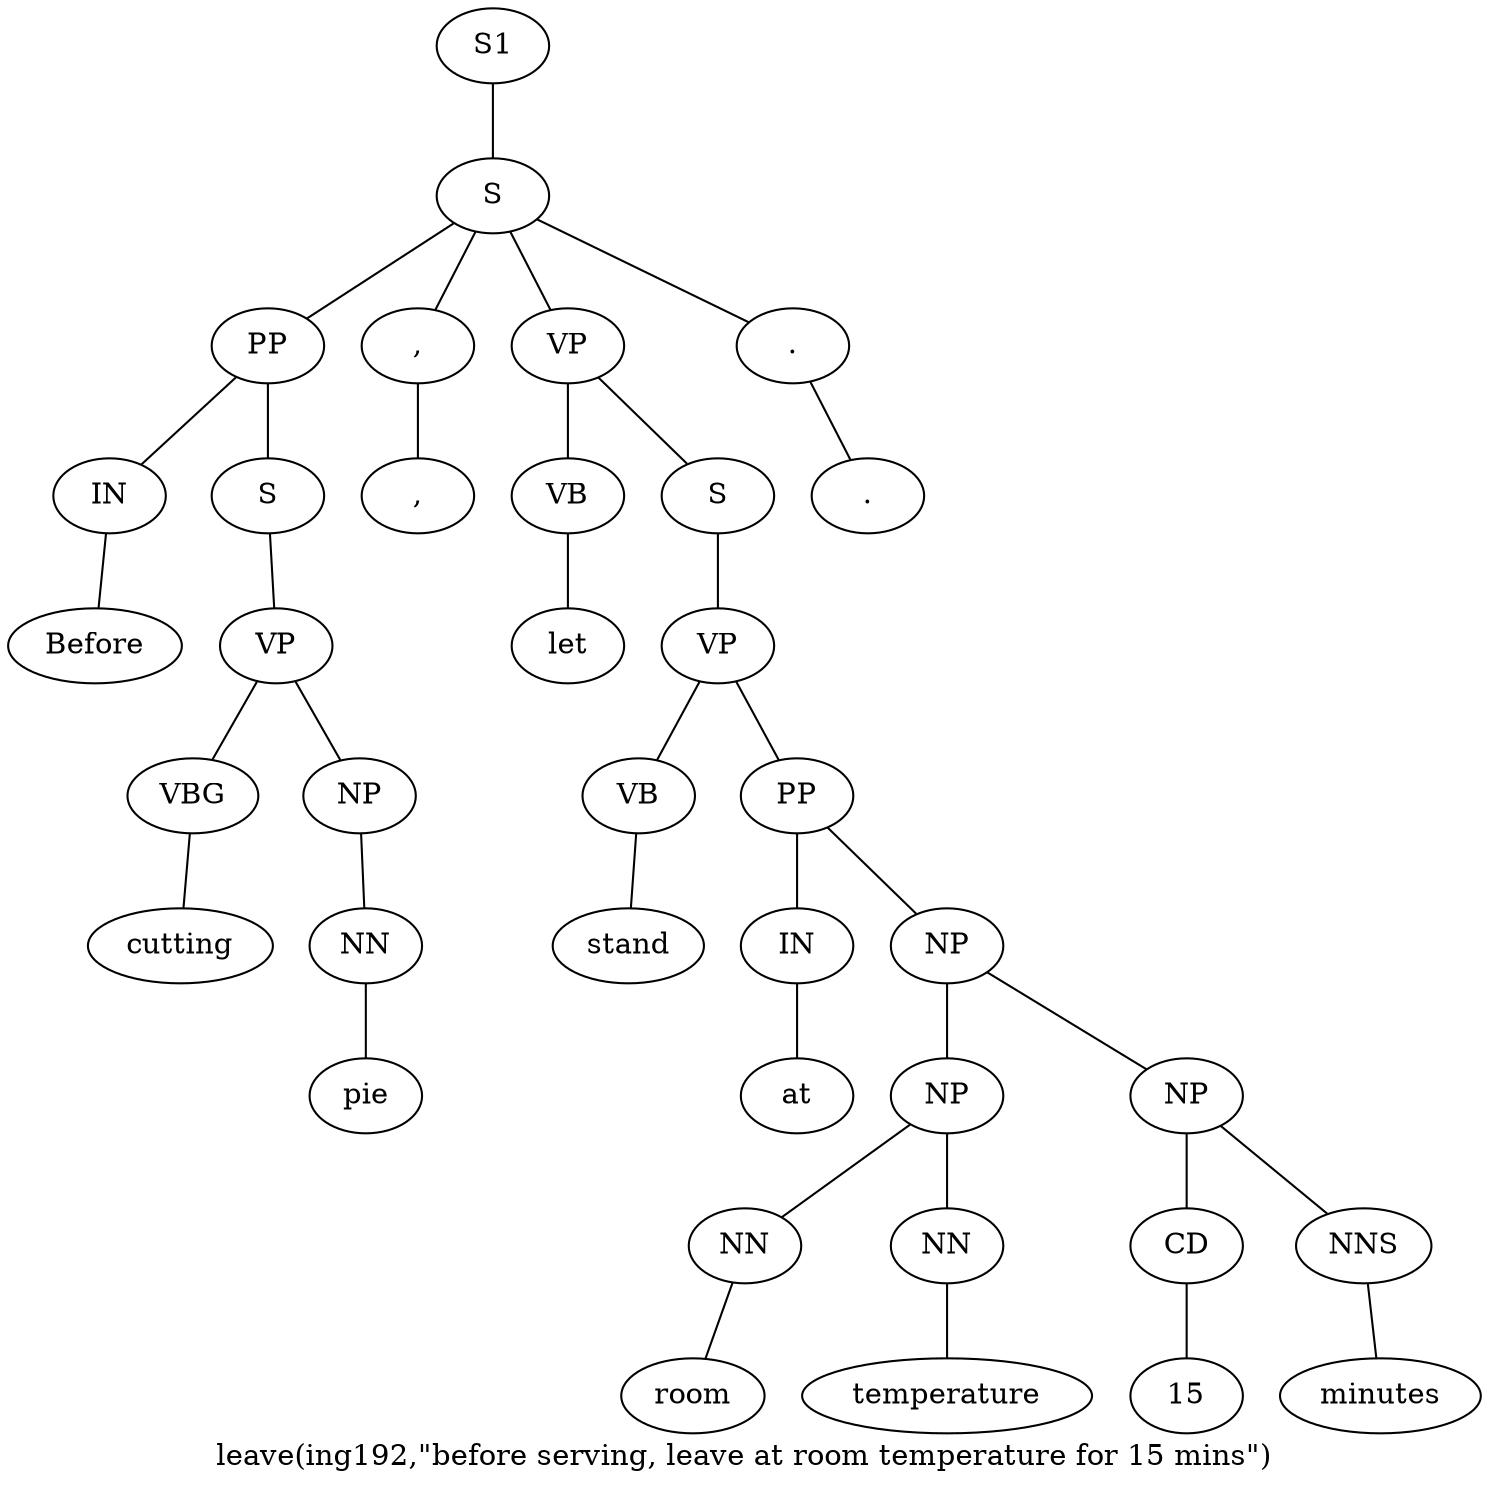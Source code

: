 graph SyntaxGraph {
	label = "leave(ing192,\"before serving, leave at room temperature for 15 mins\")";
	Node0 [label="S1"];
	Node1 [label="S"];
	Node2 [label="PP"];
	Node3 [label="IN"];
	Node4 [label="Before"];
	Node5 [label="S"];
	Node6 [label="VP"];
	Node7 [label="VBG"];
	Node8 [label="cutting"];
	Node9 [label="NP"];
	Node10 [label="NN"];
	Node11 [label="pie"];
	Node12 [label=","];
	Node13 [label=","];
	Node14 [label="VP"];
	Node15 [label="VB"];
	Node16 [label="let"];
	Node17 [label="S"];
	Node18 [label="VP"];
	Node19 [label="VB"];
	Node20 [label="stand"];
	Node21 [label="PP"];
	Node22 [label="IN"];
	Node23 [label="at"];
	Node24 [label="NP"];
	Node25 [label="NP"];
	Node26 [label="NN"];
	Node27 [label="room"];
	Node28 [label="NN"];
	Node29 [label="temperature"];
	Node30 [label="NP"];
	Node31 [label="CD"];
	Node32 [label="15"];
	Node33 [label="NNS"];
	Node34 [label="minutes"];
	Node35 [label="."];
	Node36 [label="."];

	Node0 -- Node1;
	Node1 -- Node2;
	Node1 -- Node12;
	Node1 -- Node14;
	Node1 -- Node35;
	Node2 -- Node3;
	Node2 -- Node5;
	Node3 -- Node4;
	Node5 -- Node6;
	Node6 -- Node7;
	Node6 -- Node9;
	Node7 -- Node8;
	Node9 -- Node10;
	Node10 -- Node11;
	Node12 -- Node13;
	Node14 -- Node15;
	Node14 -- Node17;
	Node15 -- Node16;
	Node17 -- Node18;
	Node18 -- Node19;
	Node18 -- Node21;
	Node19 -- Node20;
	Node21 -- Node22;
	Node21 -- Node24;
	Node22 -- Node23;
	Node24 -- Node25;
	Node24 -- Node30;
	Node25 -- Node26;
	Node25 -- Node28;
	Node26 -- Node27;
	Node28 -- Node29;
	Node30 -- Node31;
	Node30 -- Node33;
	Node31 -- Node32;
	Node33 -- Node34;
	Node35 -- Node36;
}